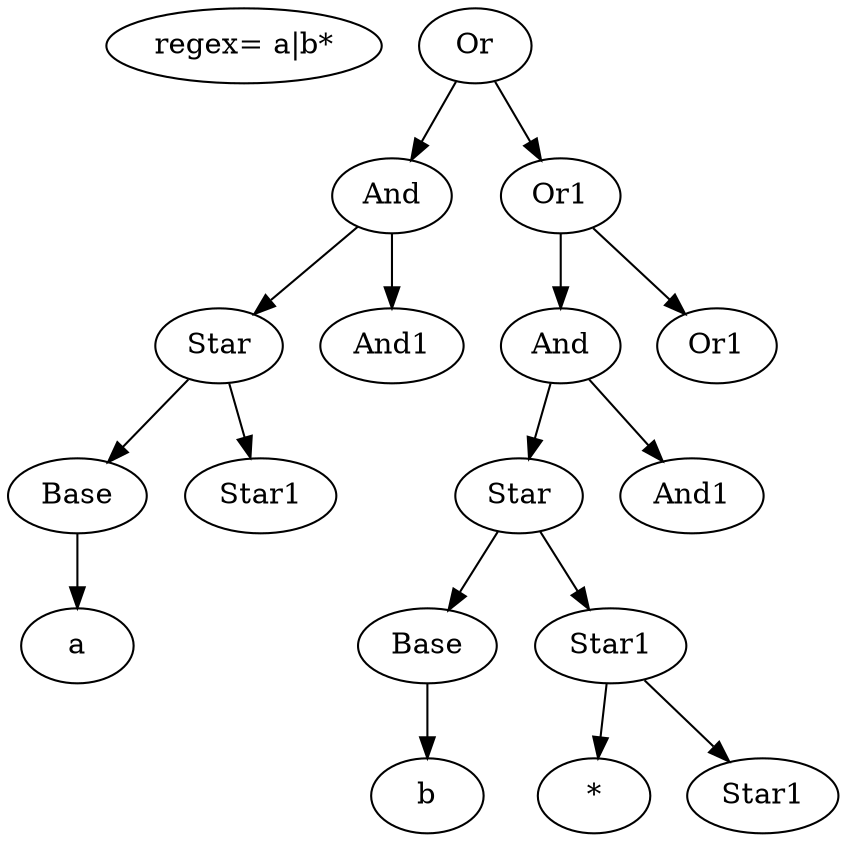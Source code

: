digraph G {
E [label="regex= a|b*"];
0 [label="Or"];
1 [label="And"];
2 [label="Star"];
3 [label="Base"];
4 [label="a"];
6 [label="Star1"];
8 [label="And1"];
10 [label="Or1"];
11 [label="And"];
12 [label="Star"];
13 [label="Base"];
14 [label="b"];
16 [label="Star1"];
17 [label="*"];
19 [label="Star1"];
21 [label="And1"];
23 [label="Or1"];
0 -> 1;
0 -> 10;
1 -> 2;
1 -> 8;
2 -> 3;
2 -> 6;
3 -> 4;
10 -> 23;
10 -> 11;
11 -> 21;
11 -> 12;
12 -> 16;
12 -> 13;
13 -> 14;
16 -> 17;
16 -> 19;
}
